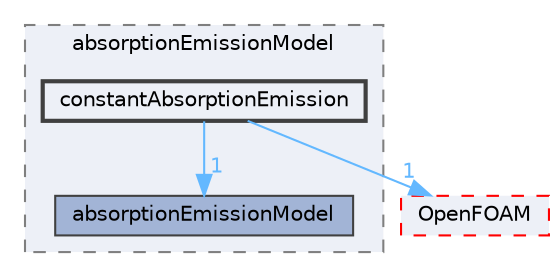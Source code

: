 digraph "src/thermophysicalModels/radiation/submodels/absorptionEmissionModel/constantAbsorptionEmission"
{
 // LATEX_PDF_SIZE
  bgcolor="transparent";
  edge [fontname=Helvetica,fontsize=10,labelfontname=Helvetica,labelfontsize=10];
  node [fontname=Helvetica,fontsize=10,shape=box,height=0.2,width=0.4];
  compound=true
  subgraph clusterdir_7a64a49595d49a3f5da22def7eeac7d7 {
    graph [ bgcolor="#edf0f7", pencolor="grey50", label="absorptionEmissionModel", fontname=Helvetica,fontsize=10 style="filled,dashed", URL="dir_7a64a49595d49a3f5da22def7eeac7d7.html",tooltip=""]
  dir_4993e1bdf620c4308c3889cfff030e7d [label="absorptionEmissionModel", fillcolor="#a2b4d6", color="grey25", style="filled", URL="dir_4993e1bdf620c4308c3889cfff030e7d.html",tooltip=""];
  dir_121db903285b9fa7fab72b7ff76be4e1 [label="constantAbsorptionEmission", fillcolor="#edf0f7", color="grey25", style="filled,bold", URL="dir_121db903285b9fa7fab72b7ff76be4e1.html",tooltip=""];
  }
  dir_c5473ff19b20e6ec4dfe5c310b3778a8 [label="OpenFOAM", fillcolor="#edf0f7", color="red", style="filled,dashed", URL="dir_c5473ff19b20e6ec4dfe5c310b3778a8.html",tooltip=""];
  dir_121db903285b9fa7fab72b7ff76be4e1->dir_4993e1bdf620c4308c3889cfff030e7d [headlabel="1", labeldistance=1.5 headhref="dir_000617_000011.html" href="dir_000617_000011.html" color="steelblue1" fontcolor="steelblue1"];
  dir_121db903285b9fa7fab72b7ff76be4e1->dir_c5473ff19b20e6ec4dfe5c310b3778a8 [headlabel="1", labeldistance=1.5 headhref="dir_000617_002695.html" href="dir_000617_002695.html" color="steelblue1" fontcolor="steelblue1"];
}

